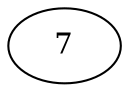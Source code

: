 digraph REDBLACKTREE {
7 [label=7,color=black];
}
digraph REDBLACKTREE {
7 [label=7,color=black];
7 -> 3 ;
3 [label=3,color=red];
}
digraph REDBLACKTREE {
7 [label=7,color=black];
7 -> 3 ;
7 -> 18;
18 [label=18,color=red];
3 [label=3,color=red];
}
digraph REDBLACKTREE {
7 [label=7,color=black];
7 -> 3 ;
7 -> 18;
18 [label=18,color=black];
18 -> 10 ;
10 [label=10,color=red];
3 [label=3,color=black];
}
digraph REDBLACKTREE {
7 [label=7,color=black];
7 -> 3 ;
7 -> 18;
18 [label=18,color=black];
18 -> 10 ;
18 -> 22;
22 [label=22,color=red];
10 [label=10,color=red];
3 [label=3,color=black];
}
digraph REDBLACKTREE {
7 [label=7,color=black];
7 -> 3 ;
7 -> 18;
18 [label=18,color=red];
18 -> 10 ;
18 -> 22;
22 [label=22,color=black];
10 [label=10,color=black];
10 -> 8 ;
8 [label=8,color=red];
3 [label=3,color=black];
}
digraph REDBLACKTREE {
7 [label=7,color=black];
7 -> 3 ;
7 -> 18;
18 [label=18,color=red];
18 -> 10 ;
18 -> 22;
22 [label=22,color=black];
10 [label=10,color=black];
10 -> 8 ;
10 -> 11;
11 [label=11,color=red];
8 [label=8,color=red];
3 [label=3,color=black];
}
digraph REDBLACKTREE {
7 [label=7,color=black];
7 -> 3 ;
7 -> 18;
18 [label=18,color=red];
18 -> 10 ;
18 -> 22;
22 [label=22,color=black];
22 -> 26;
26 [label=26,color=red];
10 [label=10,color=black];
10 -> 8 ;
10 -> 11;
11 [label=11,color=red];
8 [label=8,color=red];
3 [label=3,color=black];
}
digraph REDBLACKTREE {
10 [label=10,color=black];
10 -> 7 ;
10 -> 18;
18 [label=18,color=red];
18 -> 11 ;
18 -> 22;
22 [label=22,color=black];
22 -> 26;
26 [label=26,color=red];
11 [label=11,color=black];
11 -> 15;
15 [label=15,color=red];
7 [label=7,color=red];
7 -> 3 ;
7 -> 8;
8 [label=8,color=black];
3 [label=3,color=black];
}

